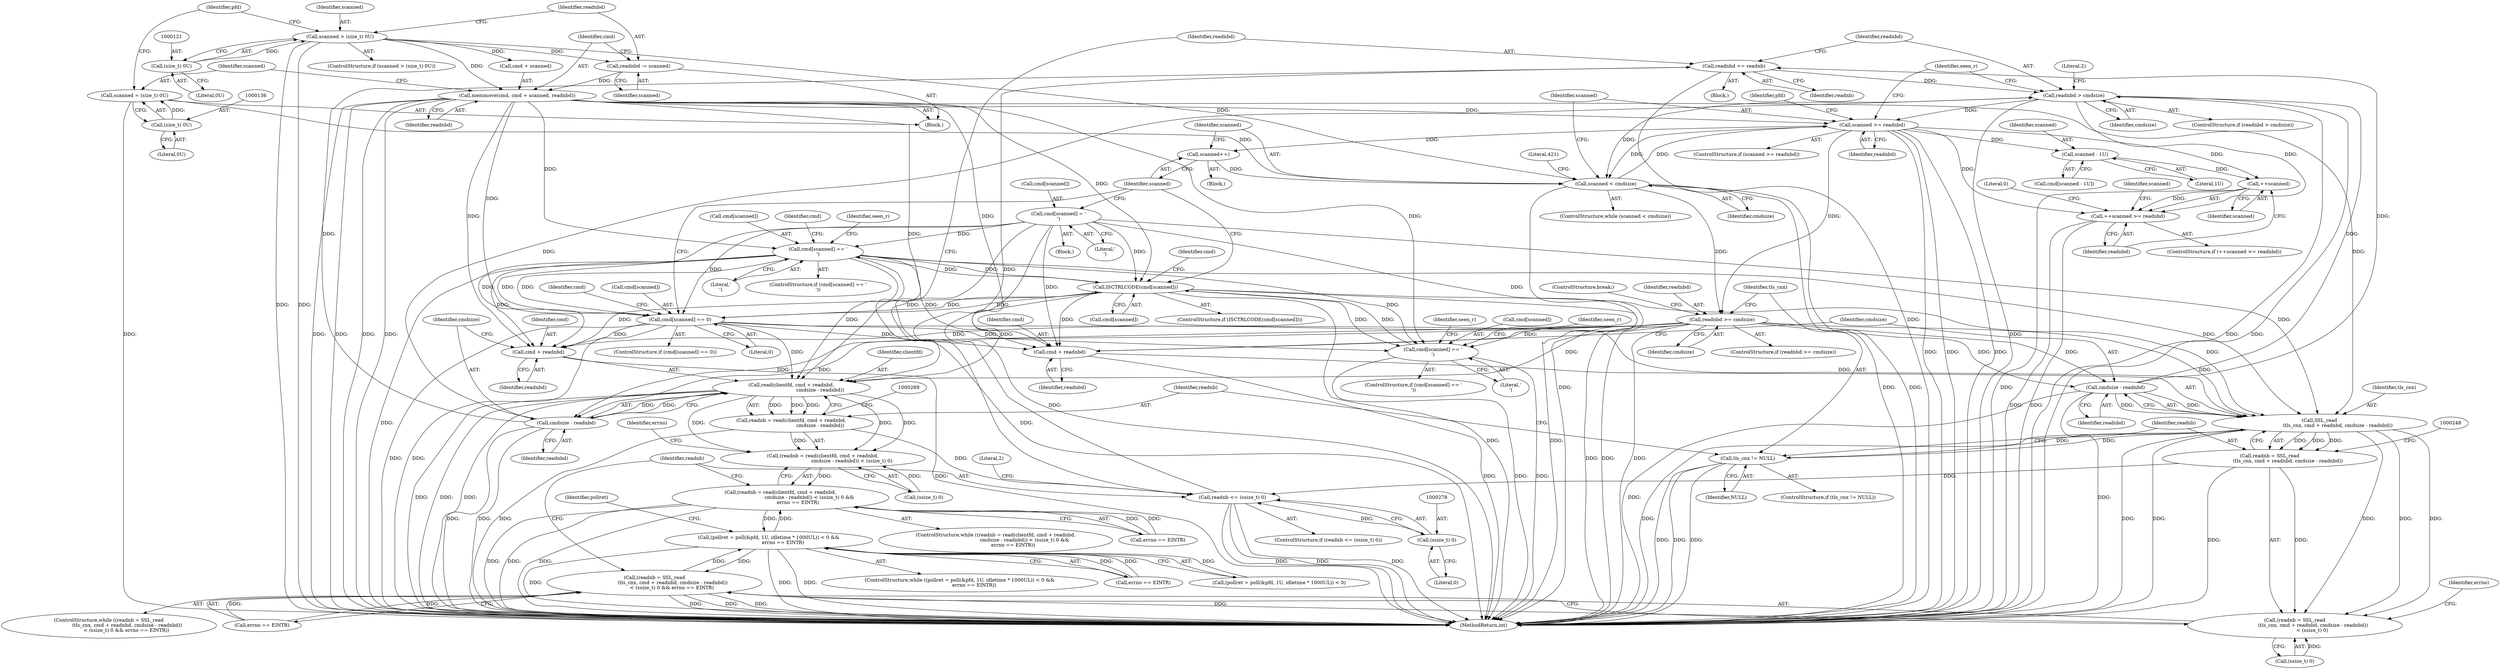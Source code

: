 digraph "0_pure-ftpd_65c4d4ad331e94661de763e9b5304d28698999c4_0@API" {
"1000284" [label="(Call,readnbd += readnb)"];
"1000275" [label="(Call,readnb <= (ssize_t) 0)"];
"1000258" [label="(Call,readnb = read(clientfd, cmd + readnbd,\n                                      cmdsize - readnbd))"];
"1000260" [label="(Call,read(clientfd, cmd + readnbd,\n                                      cmdsize - readnbd))"];
"1000368" [label="(Call,cmd[scanned] = '\n')"];
"1000351" [label="(Call,cmd[scanned] == '\r')"];
"1000127" [label="(Call,memmove(cmd, cmd + scanned, readnbd))"];
"1000118" [label="(Call,scanned > (size_t) 0U)"];
"1000120" [label="(Call,(size_t) 0U)"];
"1000124" [label="(Call,readnbd -= scanned)"];
"1000345" [label="(Call,ISCTRLCODE(cmd[scanned]))"];
"1000301" [label="(Call,cmd[scanned] == '\n')"];
"1000362" [label="(Call,cmd[scanned] == 0)"];
"1000224" [label="(Call,readnbd >= cmdsize)"];
"1000158" [label="(Call,scanned >= readnbd)"];
"1000153" [label="(Call,scanned < cmdsize)"];
"1000133" [label="(Call,scanned = (size_t) 0U)"];
"1000135" [label="(Call,(size_t) 0U)"];
"1000373" [label="(Call,scanned++)"];
"1000288" [label="(Call,readnbd > cmdsize)"];
"1000284" [label="(Call,readnbd += readnb)"];
"1000265" [label="(Call,cmdsize - readnbd)"];
"1000244" [label="(Call,cmdsize - readnbd)"];
"1000237" [label="(Call,readnb = SSL_read\n                        (tls_cnx, cmd + readnbd, cmdsize - readnbd))"];
"1000239" [label="(Call,SSL_read\n                        (tls_cnx, cmd + readnbd, cmdsize - readnbd))"];
"1000230" [label="(Call,tls_cnx != NULL)"];
"1000277" [label="(Call,(ssize_t) 0)"];
"1000236" [label="(Call,(readnb = SSL_read\n                        (tls_cnx, cmd + readnbd, cmdsize - readnbd))\n                       < (ssize_t) 0)"];
"1000235" [label="(Call,(readnb = SSL_read\n                        (tls_cnx, cmd + readnbd, cmdsize - readnbd))\n                       < (ssize_t) 0 && errno == EINTR)"];
"1000168" [label="(Call,(pollret = poll(&pfd, 1U, idletime * 1000UL)) < 0 &&\n                   errno == EINTR)"];
"1000256" [label="(Call,(readnb = read(clientfd, cmd + readnbd,\n                                      cmdsize - readnbd)) < (ssize_t) 0 &&\n                       errno == EINTR)"];
"1000241" [label="(Call,cmd + readnbd)"];
"1000257" [label="(Call,(readnb = read(clientfd, cmd + readnbd,\n                                      cmdsize - readnbd)) < (ssize_t) 0)"];
"1000262" [label="(Call,cmd + readnbd)"];
"1000315" [label="(Call,scanned - 1U)"];
"1000328" [label="(Call,++scanned)"];
"1000327" [label="(Call,++scanned >= readnbd)"];
"1000345" [label="(Call,ISCTRLCODE(cmd[scanned]))"];
"1000340" [label="(Literal,0)"];
"1000276" [label="(Identifier,readnb)"];
"1000225" [label="(Identifier,readnbd)"];
"1000132" [label="(Identifier,readnbd)"];
"1000234" [label="(ControlStructure,while ((readnb = SSL_read\n                        (tls_cnx, cmd + readnbd, cmdsize - readnbd))\n                       < (ssize_t) 0 && errno == EINTR))"];
"1000268" [label="(Call,(ssize_t) 0)"];
"1000180" [label="(Call,errno == EINTR)"];
"1000251" [label="(Identifier,errno)"];
"1000351" [label="(Call,cmd[scanned] == '\r')"];
"1000122" [label="(Literal,0U)"];
"1000271" [label="(Call,errno == EINTR)"];
"1000242" [label="(Identifier,cmd)"];
"1000137" [label="(Literal,0U)"];
"1000263" [label="(Identifier,cmd)"];
"1000260" [label="(Call,read(clientfd, cmd + readnbd,\n                                      cmdsize - readnbd))"];
"1000355" [label="(Literal,'\r')"];
"1000262" [label="(Call,cmd + readnbd)"];
"1000256" [label="(Call,(readnb = read(clientfd, cmd + readnbd,\n                                      cmdsize - readnbd)) < (ssize_t) 0 &&\n                       errno == EINTR)"];
"1000226" [label="(Identifier,cmdsize)"];
"1000275" [label="(Call,readnb <= (ssize_t) 0)"];
"1000285" [label="(Identifier,readnbd)"];
"1000224" [label="(Call,readnbd >= cmdsize)"];
"1000154" [label="(Identifier,scanned)"];
"1000152" [label="(ControlStructure,while (scanned < cmdsize))"];
"1000368" [label="(Call,cmd[scanned] = '\n')"];
"1000361" [label="(ControlStructure,if (cmd[scanned] == 0))"];
"1000246" [label="(Identifier,readnbd)"];
"1000243" [label="(Identifier,readnbd)"];
"1000367" [label="(Block,)"];
"1000316" [label="(Identifier,scanned)"];
"1000240" [label="(Identifier,tls_cnx)"];
"1000309" [label="(Identifier,seen_r)"];
"1000247" [label="(Call,(ssize_t) 0)"];
"1000362" [label="(Call,cmd[scanned] == 0)"];
"1000279" [label="(Literal,0)"];
"1000289" [label="(Identifier,readnbd)"];
"1000342" [label="(Identifier,seen_r)"];
"1000126" [label="(Identifier,scanned)"];
"1000313" [label="(Call,cmd[scanned - 1U])"];
"1000372" [label="(Literal,'\n')"];
"1000239" [label="(Call,SSL_read\n                        (tls_cnx, cmd + readnbd, cmdsize - readnbd))"];
"1000326" [label="(ControlStructure,if (++scanned >= readnbd))"];
"1000168" [label="(Call,(pollret = poll(&pfd, 1U, idletime * 1000UL)) < 0 &&\n                   errno == EINTR)"];
"1000161" [label="(Block,)"];
"1000286" [label="(Identifier,readnb)"];
"1000156" [label="(Block,)"];
"1000133" [label="(Call,scanned = (size_t) 0U)"];
"1000370" [label="(Identifier,cmd)"];
"1000315" [label="(Call,scanned - 1U)"];
"1000267" [label="(Identifier,readnbd)"];
"1000374" [label="(Identifier,scanned)"];
"1000155" [label="(Identifier,cmdsize)"];
"1000250" [label="(Call,errno == EINTR)"];
"1000350" [label="(ControlStructure,if (cmd[scanned] == '\r'))"];
"1000297" [label="(Identifier,seen_r)"];
"1000328" [label="(Call,++scanned)"];
"1000125" [label="(Identifier,readnbd)"];
"1000327" [label="(Call,++scanned >= readnbd)"];
"1000333" [label="(Identifier,scanned)"];
"1000153" [label="(Call,scanned < cmdsize)"];
"1000228" [label="(ControlStructure,break;)"];
"1000236" [label="(Call,(readnb = SSL_read\n                        (tls_cnx, cmd + readnbd, cmdsize - readnbd))\n                       < (ssize_t) 0)"];
"1000277" [label="(Call,(ssize_t) 0)"];
"1000230" [label="(Call,tls_cnx != NULL)"];
"1000124" [label="(Call,readnbd -= scanned)"];
"1000294" [label="(Literal,2)"];
"1000158" [label="(Call,scanned >= readnbd)"];
"1000305" [label="(Literal,'\n')"];
"1000363" [label="(Call,cmd[scanned])"];
"1000232" [label="(Identifier,NULL)"];
"1000274" [label="(ControlStructure,if (readnb <= (ssize_t) 0))"];
"1000358" [label="(Identifier,seen_r)"];
"1000164" [label="(Identifier,pfd)"];
"1000140" [label="(Identifier,pfd)"];
"1000245" [label="(Identifier,cmdsize)"];
"1000266" [label="(Identifier,cmdsize)"];
"1000235" [label="(Call,(readnb = SSL_read\n                        (tls_cnx, cmd + readnbd, cmdsize - readnbd))\n                       < (ssize_t) 0 && errno == EINTR)"];
"1000129" [label="(Call,cmd + scanned)"];
"1000238" [label="(Identifier,readnb)"];
"1000118" [label="(Call,scanned > (size_t) 0U)"];
"1000135" [label="(Call,(size_t) 0U)"];
"1000376" [label="(Literal,421)"];
"1000261" [label="(Identifier,clientfd)"];
"1000353" [label="(Identifier,cmd)"];
"1000369" [label="(Call,cmd[scanned])"];
"1000119" [label="(Identifier,scanned)"];
"1000120" [label="(Call,(size_t) 0U)"];
"1000264" [label="(Identifier,readnbd)"];
"1000244" [label="(Call,cmdsize - readnbd)"];
"1000117" [label="(ControlStructure,if (scanned > (size_t) 0U))"];
"1000229" [label="(ControlStructure,if (tls_cnx != NULL))"];
"1000272" [label="(Identifier,errno)"];
"1000300" [label="(ControlStructure,if (cmd[scanned] == '\n'))"];
"1000128" [label="(Identifier,cmd)"];
"1000258" [label="(Call,readnb = read(clientfd, cmd + readnbd,\n                                      cmdsize - readnbd))"];
"1000283" [label="(Literal,2)"];
"1000160" [label="(Identifier,readnbd)"];
"1000241" [label="(Call,cmd + readnbd)"];
"1000301" [label="(Call,cmd[scanned] == '\n')"];
"1000346" [label="(Call,cmd[scanned])"];
"1000223" [label="(ControlStructure,if (readnbd >= cmdsize))"];
"1000381" [label="(MethodReturn,int)"];
"1000185" [label="(Identifier,pollret)"];
"1000330" [label="(Identifier,readnbd)"];
"1000157" [label="(ControlStructure,if (scanned >= readnbd))"];
"1000288" [label="(Call,readnbd > cmdsize)"];
"1000329" [label="(Identifier,scanned)"];
"1000290" [label="(Identifier,cmdsize)"];
"1000373" [label="(Call,scanned++)"];
"1000352" [label="(Call,cmd[scanned])"];
"1000255" [label="(ControlStructure,while ((readnb = read(clientfd, cmd + readnbd,\n                                      cmdsize - readnbd)) < (ssize_t) 0 &&\n                       errno == EINTR))"];
"1000231" [label="(Identifier,tls_cnx)"];
"1000317" [label="(Literal,1U)"];
"1000265" [label="(Call,cmdsize - readnbd)"];
"1000169" [label="(Call,(pollret = poll(&pfd, 1U, idletime * 1000UL)) < 0)"];
"1000259" [label="(Identifier,readnb)"];
"1000284" [label="(Call,readnbd += readnb)"];
"1000237" [label="(Call,readnb = SSL_read\n                        (tls_cnx, cmd + readnbd, cmdsize - readnbd))"];
"1000159" [label="(Identifier,scanned)"];
"1000344" [label="(ControlStructure,if (ISCTRLCODE(cmd[scanned])))"];
"1000127" [label="(Call,memmove(cmd, cmd + scanned, readnbd))"];
"1000123" [label="(Block,)"];
"1000302" [label="(Call,cmd[scanned])"];
"1000366" [label="(Literal,0)"];
"1000257" [label="(Call,(readnb = read(clientfd, cmd + readnbd,\n                                      cmdsize - readnbd)) < (ssize_t) 0)"];
"1000287" [label="(ControlStructure,if (readnbd > cmdsize))"];
"1000167" [label="(ControlStructure,while ((pollret = poll(&pfd, 1U, idletime * 1000UL)) < 0 &&\n                   errno == EINTR))"];
"1000364" [label="(Identifier,cmd)"];
"1000134" [label="(Identifier,scanned)"];
"1000284" -> "1000161"  [label="AST: "];
"1000284" -> "1000286"  [label="CFG: "];
"1000285" -> "1000284"  [label="AST: "];
"1000286" -> "1000284"  [label="AST: "];
"1000289" -> "1000284"  [label="CFG: "];
"1000284" -> "1000381"  [label="DDG: "];
"1000275" -> "1000284"  [label="DDG: "];
"1000265" -> "1000284"  [label="DDG: "];
"1000244" -> "1000284"  [label="DDG: "];
"1000284" -> "1000288"  [label="DDG: "];
"1000275" -> "1000274"  [label="AST: "];
"1000275" -> "1000277"  [label="CFG: "];
"1000276" -> "1000275"  [label="AST: "];
"1000277" -> "1000275"  [label="AST: "];
"1000283" -> "1000275"  [label="CFG: "];
"1000285" -> "1000275"  [label="CFG: "];
"1000275" -> "1000381"  [label="DDG: "];
"1000275" -> "1000381"  [label="DDG: "];
"1000275" -> "1000381"  [label="DDG: "];
"1000258" -> "1000275"  [label="DDG: "];
"1000237" -> "1000275"  [label="DDG: "];
"1000277" -> "1000275"  [label="DDG: "];
"1000258" -> "1000257"  [label="AST: "];
"1000258" -> "1000260"  [label="CFG: "];
"1000259" -> "1000258"  [label="AST: "];
"1000260" -> "1000258"  [label="AST: "];
"1000269" -> "1000258"  [label="CFG: "];
"1000258" -> "1000381"  [label="DDG: "];
"1000258" -> "1000257"  [label="DDG: "];
"1000260" -> "1000258"  [label="DDG: "];
"1000260" -> "1000258"  [label="DDG: "];
"1000260" -> "1000258"  [label="DDG: "];
"1000260" -> "1000265"  [label="CFG: "];
"1000261" -> "1000260"  [label="AST: "];
"1000262" -> "1000260"  [label="AST: "];
"1000265" -> "1000260"  [label="AST: "];
"1000260" -> "1000381"  [label="DDG: "];
"1000260" -> "1000381"  [label="DDG: "];
"1000260" -> "1000381"  [label="DDG: "];
"1000260" -> "1000257"  [label="DDG: "];
"1000260" -> "1000257"  [label="DDG: "];
"1000260" -> "1000257"  [label="DDG: "];
"1000368" -> "1000260"  [label="DDG: "];
"1000351" -> "1000260"  [label="DDG: "];
"1000362" -> "1000260"  [label="DDG: "];
"1000127" -> "1000260"  [label="DDG: "];
"1000345" -> "1000260"  [label="DDG: "];
"1000224" -> "1000260"  [label="DDG: "];
"1000265" -> "1000260"  [label="DDG: "];
"1000265" -> "1000260"  [label="DDG: "];
"1000368" -> "1000367"  [label="AST: "];
"1000368" -> "1000372"  [label="CFG: "];
"1000369" -> "1000368"  [label="AST: "];
"1000372" -> "1000368"  [label="AST: "];
"1000374" -> "1000368"  [label="CFG: "];
"1000368" -> "1000381"  [label="DDG: "];
"1000368" -> "1000239"  [label="DDG: "];
"1000368" -> "1000241"  [label="DDG: "];
"1000368" -> "1000262"  [label="DDG: "];
"1000368" -> "1000301"  [label="DDG: "];
"1000368" -> "1000345"  [label="DDG: "];
"1000368" -> "1000351"  [label="DDG: "];
"1000368" -> "1000362"  [label="DDG: "];
"1000351" -> "1000350"  [label="AST: "];
"1000351" -> "1000355"  [label="CFG: "];
"1000352" -> "1000351"  [label="AST: "];
"1000355" -> "1000351"  [label="AST: "];
"1000358" -> "1000351"  [label="CFG: "];
"1000364" -> "1000351"  [label="CFG: "];
"1000351" -> "1000381"  [label="DDG: "];
"1000351" -> "1000381"  [label="DDG: "];
"1000351" -> "1000239"  [label="DDG: "];
"1000351" -> "1000241"  [label="DDG: "];
"1000351" -> "1000262"  [label="DDG: "];
"1000351" -> "1000301"  [label="DDG: "];
"1000351" -> "1000345"  [label="DDG: "];
"1000127" -> "1000351"  [label="DDG: "];
"1000345" -> "1000351"  [label="DDG: "];
"1000362" -> "1000351"  [label="DDG: "];
"1000351" -> "1000362"  [label="DDG: "];
"1000127" -> "1000123"  [label="AST: "];
"1000127" -> "1000132"  [label="CFG: "];
"1000128" -> "1000127"  [label="AST: "];
"1000129" -> "1000127"  [label="AST: "];
"1000132" -> "1000127"  [label="AST: "];
"1000134" -> "1000127"  [label="CFG: "];
"1000127" -> "1000381"  [label="DDG: "];
"1000127" -> "1000381"  [label="DDG: "];
"1000127" -> "1000381"  [label="DDG: "];
"1000127" -> "1000381"  [label="DDG: "];
"1000118" -> "1000127"  [label="DDG: "];
"1000124" -> "1000127"  [label="DDG: "];
"1000127" -> "1000158"  [label="DDG: "];
"1000127" -> "1000239"  [label="DDG: "];
"1000127" -> "1000241"  [label="DDG: "];
"1000127" -> "1000262"  [label="DDG: "];
"1000127" -> "1000301"  [label="DDG: "];
"1000127" -> "1000345"  [label="DDG: "];
"1000127" -> "1000362"  [label="DDG: "];
"1000118" -> "1000117"  [label="AST: "];
"1000118" -> "1000120"  [label="CFG: "];
"1000119" -> "1000118"  [label="AST: "];
"1000120" -> "1000118"  [label="AST: "];
"1000125" -> "1000118"  [label="CFG: "];
"1000140" -> "1000118"  [label="CFG: "];
"1000118" -> "1000381"  [label="DDG: "];
"1000118" -> "1000381"  [label="DDG: "];
"1000120" -> "1000118"  [label="DDG: "];
"1000118" -> "1000124"  [label="DDG: "];
"1000118" -> "1000129"  [label="DDG: "];
"1000118" -> "1000153"  [label="DDG: "];
"1000120" -> "1000122"  [label="CFG: "];
"1000121" -> "1000120"  [label="AST: "];
"1000122" -> "1000120"  [label="AST: "];
"1000124" -> "1000123"  [label="AST: "];
"1000124" -> "1000126"  [label="CFG: "];
"1000125" -> "1000124"  [label="AST: "];
"1000126" -> "1000124"  [label="AST: "];
"1000128" -> "1000124"  [label="CFG: "];
"1000345" -> "1000344"  [label="AST: "];
"1000345" -> "1000346"  [label="CFG: "];
"1000346" -> "1000345"  [label="AST: "];
"1000353" -> "1000345"  [label="CFG: "];
"1000374" -> "1000345"  [label="CFG: "];
"1000345" -> "1000381"  [label="DDG: "];
"1000345" -> "1000381"  [label="DDG: "];
"1000345" -> "1000239"  [label="DDG: "];
"1000345" -> "1000241"  [label="DDG: "];
"1000345" -> "1000262"  [label="DDG: "];
"1000345" -> "1000301"  [label="DDG: "];
"1000301" -> "1000345"  [label="DDG: "];
"1000362" -> "1000345"  [label="DDG: "];
"1000345" -> "1000362"  [label="DDG: "];
"1000301" -> "1000300"  [label="AST: "];
"1000301" -> "1000305"  [label="CFG: "];
"1000302" -> "1000301"  [label="AST: "];
"1000305" -> "1000301"  [label="AST: "];
"1000309" -> "1000301"  [label="CFG: "];
"1000342" -> "1000301"  [label="CFG: "];
"1000301" -> "1000381"  [label="DDG: "];
"1000301" -> "1000381"  [label="DDG: "];
"1000362" -> "1000301"  [label="DDG: "];
"1000362" -> "1000361"  [label="AST: "];
"1000362" -> "1000366"  [label="CFG: "];
"1000363" -> "1000362"  [label="AST: "];
"1000366" -> "1000362"  [label="AST: "];
"1000370" -> "1000362"  [label="CFG: "];
"1000374" -> "1000362"  [label="CFG: "];
"1000362" -> "1000381"  [label="DDG: "];
"1000362" -> "1000381"  [label="DDG: "];
"1000362" -> "1000239"  [label="DDG: "];
"1000362" -> "1000241"  [label="DDG: "];
"1000362" -> "1000262"  [label="DDG: "];
"1000224" -> "1000223"  [label="AST: "];
"1000224" -> "1000226"  [label="CFG: "];
"1000225" -> "1000224"  [label="AST: "];
"1000226" -> "1000224"  [label="AST: "];
"1000228" -> "1000224"  [label="CFG: "];
"1000231" -> "1000224"  [label="CFG: "];
"1000224" -> "1000381"  [label="DDG: "];
"1000224" -> "1000381"  [label="DDG: "];
"1000224" -> "1000381"  [label="DDG: "];
"1000158" -> "1000224"  [label="DDG: "];
"1000153" -> "1000224"  [label="DDG: "];
"1000224" -> "1000239"  [label="DDG: "];
"1000224" -> "1000241"  [label="DDG: "];
"1000224" -> "1000244"  [label="DDG: "];
"1000224" -> "1000244"  [label="DDG: "];
"1000224" -> "1000262"  [label="DDG: "];
"1000224" -> "1000265"  [label="DDG: "];
"1000224" -> "1000265"  [label="DDG: "];
"1000158" -> "1000157"  [label="AST: "];
"1000158" -> "1000160"  [label="CFG: "];
"1000159" -> "1000158"  [label="AST: "];
"1000160" -> "1000158"  [label="AST: "];
"1000164" -> "1000158"  [label="CFG: "];
"1000297" -> "1000158"  [label="CFG: "];
"1000158" -> "1000381"  [label="DDG: "];
"1000158" -> "1000381"  [label="DDG: "];
"1000158" -> "1000381"  [label="DDG: "];
"1000158" -> "1000153"  [label="DDG: "];
"1000153" -> "1000158"  [label="DDG: "];
"1000288" -> "1000158"  [label="DDG: "];
"1000158" -> "1000315"  [label="DDG: "];
"1000158" -> "1000328"  [label="DDG: "];
"1000158" -> "1000327"  [label="DDG: "];
"1000158" -> "1000373"  [label="DDG: "];
"1000153" -> "1000152"  [label="AST: "];
"1000153" -> "1000155"  [label="CFG: "];
"1000154" -> "1000153"  [label="AST: "];
"1000155" -> "1000153"  [label="AST: "];
"1000159" -> "1000153"  [label="CFG: "];
"1000376" -> "1000153"  [label="CFG: "];
"1000153" -> "1000381"  [label="DDG: "];
"1000153" -> "1000381"  [label="DDG: "];
"1000153" -> "1000381"  [label="DDG: "];
"1000133" -> "1000153"  [label="DDG: "];
"1000373" -> "1000153"  [label="DDG: "];
"1000288" -> "1000153"  [label="DDG: "];
"1000133" -> "1000123"  [label="AST: "];
"1000133" -> "1000135"  [label="CFG: "];
"1000134" -> "1000133"  [label="AST: "];
"1000135" -> "1000133"  [label="AST: "];
"1000140" -> "1000133"  [label="CFG: "];
"1000133" -> "1000381"  [label="DDG: "];
"1000135" -> "1000133"  [label="DDG: "];
"1000135" -> "1000137"  [label="CFG: "];
"1000136" -> "1000135"  [label="AST: "];
"1000137" -> "1000135"  [label="AST: "];
"1000373" -> "1000156"  [label="AST: "];
"1000373" -> "1000374"  [label="CFG: "];
"1000374" -> "1000373"  [label="AST: "];
"1000154" -> "1000373"  [label="CFG: "];
"1000288" -> "1000287"  [label="AST: "];
"1000288" -> "1000290"  [label="CFG: "];
"1000289" -> "1000288"  [label="AST: "];
"1000290" -> "1000288"  [label="AST: "];
"1000294" -> "1000288"  [label="CFG: "];
"1000297" -> "1000288"  [label="CFG: "];
"1000288" -> "1000381"  [label="DDG: "];
"1000288" -> "1000381"  [label="DDG: "];
"1000288" -> "1000381"  [label="DDG: "];
"1000265" -> "1000288"  [label="DDG: "];
"1000244" -> "1000288"  [label="DDG: "];
"1000288" -> "1000327"  [label="DDG: "];
"1000265" -> "1000267"  [label="CFG: "];
"1000266" -> "1000265"  [label="AST: "];
"1000267" -> "1000265"  [label="AST: "];
"1000265" -> "1000381"  [label="DDG: "];
"1000265" -> "1000381"  [label="DDG: "];
"1000244" -> "1000239"  [label="AST: "];
"1000244" -> "1000246"  [label="CFG: "];
"1000245" -> "1000244"  [label="AST: "];
"1000246" -> "1000244"  [label="AST: "];
"1000239" -> "1000244"  [label="CFG: "];
"1000244" -> "1000381"  [label="DDG: "];
"1000244" -> "1000381"  [label="DDG: "];
"1000244" -> "1000239"  [label="DDG: "];
"1000244" -> "1000239"  [label="DDG: "];
"1000237" -> "1000236"  [label="AST: "];
"1000237" -> "1000239"  [label="CFG: "];
"1000238" -> "1000237"  [label="AST: "];
"1000239" -> "1000237"  [label="AST: "];
"1000248" -> "1000237"  [label="CFG: "];
"1000237" -> "1000381"  [label="DDG: "];
"1000237" -> "1000236"  [label="DDG: "];
"1000239" -> "1000237"  [label="DDG: "];
"1000239" -> "1000237"  [label="DDG: "];
"1000239" -> "1000237"  [label="DDG: "];
"1000240" -> "1000239"  [label="AST: "];
"1000241" -> "1000239"  [label="AST: "];
"1000239" -> "1000381"  [label="DDG: "];
"1000239" -> "1000381"  [label="DDG: "];
"1000239" -> "1000381"  [label="DDG: "];
"1000239" -> "1000230"  [label="DDG: "];
"1000239" -> "1000236"  [label="DDG: "];
"1000239" -> "1000236"  [label="DDG: "];
"1000239" -> "1000236"  [label="DDG: "];
"1000230" -> "1000239"  [label="DDG: "];
"1000230" -> "1000229"  [label="AST: "];
"1000230" -> "1000232"  [label="CFG: "];
"1000231" -> "1000230"  [label="AST: "];
"1000232" -> "1000230"  [label="AST: "];
"1000238" -> "1000230"  [label="CFG: "];
"1000259" -> "1000230"  [label="CFG: "];
"1000230" -> "1000381"  [label="DDG: "];
"1000230" -> "1000381"  [label="DDG: "];
"1000230" -> "1000381"  [label="DDG: "];
"1000277" -> "1000279"  [label="CFG: "];
"1000278" -> "1000277"  [label="AST: "];
"1000279" -> "1000277"  [label="AST: "];
"1000236" -> "1000235"  [label="AST: "];
"1000236" -> "1000247"  [label="CFG: "];
"1000247" -> "1000236"  [label="AST: "];
"1000251" -> "1000236"  [label="CFG: "];
"1000235" -> "1000236"  [label="CFG: "];
"1000236" -> "1000235"  [label="DDG: "];
"1000247" -> "1000236"  [label="DDG: "];
"1000235" -> "1000234"  [label="AST: "];
"1000235" -> "1000250"  [label="CFG: "];
"1000250" -> "1000235"  [label="AST: "];
"1000276" -> "1000235"  [label="CFG: "];
"1000235" -> "1000381"  [label="DDG: "];
"1000235" -> "1000381"  [label="DDG: "];
"1000235" -> "1000381"  [label="DDG: "];
"1000235" -> "1000168"  [label="DDG: "];
"1000250" -> "1000235"  [label="DDG: "];
"1000250" -> "1000235"  [label="DDG: "];
"1000168" -> "1000235"  [label="DDG: "];
"1000168" -> "1000167"  [label="AST: "];
"1000168" -> "1000169"  [label="CFG: "];
"1000168" -> "1000180"  [label="CFG: "];
"1000169" -> "1000168"  [label="AST: "];
"1000180" -> "1000168"  [label="AST: "];
"1000185" -> "1000168"  [label="CFG: "];
"1000168" -> "1000381"  [label="DDG: "];
"1000168" -> "1000381"  [label="DDG: "];
"1000168" -> "1000381"  [label="DDG: "];
"1000169" -> "1000168"  [label="DDG: "];
"1000256" -> "1000168"  [label="DDG: "];
"1000180" -> "1000168"  [label="DDG: "];
"1000180" -> "1000168"  [label="DDG: "];
"1000168" -> "1000256"  [label="DDG: "];
"1000256" -> "1000255"  [label="AST: "];
"1000256" -> "1000257"  [label="CFG: "];
"1000256" -> "1000271"  [label="CFG: "];
"1000257" -> "1000256"  [label="AST: "];
"1000271" -> "1000256"  [label="AST: "];
"1000276" -> "1000256"  [label="CFG: "];
"1000256" -> "1000381"  [label="DDG: "];
"1000256" -> "1000381"  [label="DDG: "];
"1000256" -> "1000381"  [label="DDG: "];
"1000257" -> "1000256"  [label="DDG: "];
"1000271" -> "1000256"  [label="DDG: "];
"1000271" -> "1000256"  [label="DDG: "];
"1000241" -> "1000243"  [label="CFG: "];
"1000242" -> "1000241"  [label="AST: "];
"1000243" -> "1000241"  [label="AST: "];
"1000245" -> "1000241"  [label="CFG: "];
"1000241" -> "1000381"  [label="DDG: "];
"1000257" -> "1000268"  [label="CFG: "];
"1000268" -> "1000257"  [label="AST: "];
"1000272" -> "1000257"  [label="CFG: "];
"1000268" -> "1000257"  [label="DDG: "];
"1000262" -> "1000264"  [label="CFG: "];
"1000263" -> "1000262"  [label="AST: "];
"1000264" -> "1000262"  [label="AST: "];
"1000266" -> "1000262"  [label="CFG: "];
"1000262" -> "1000381"  [label="DDG: "];
"1000315" -> "1000313"  [label="AST: "];
"1000315" -> "1000317"  [label="CFG: "];
"1000316" -> "1000315"  [label="AST: "];
"1000317" -> "1000315"  [label="AST: "];
"1000313" -> "1000315"  [label="CFG: "];
"1000315" -> "1000328"  [label="DDG: "];
"1000328" -> "1000327"  [label="AST: "];
"1000328" -> "1000329"  [label="CFG: "];
"1000329" -> "1000328"  [label="AST: "];
"1000330" -> "1000328"  [label="CFG: "];
"1000328" -> "1000381"  [label="DDG: "];
"1000328" -> "1000327"  [label="DDG: "];
"1000327" -> "1000326"  [label="AST: "];
"1000327" -> "1000330"  [label="CFG: "];
"1000330" -> "1000327"  [label="AST: "];
"1000333" -> "1000327"  [label="CFG: "];
"1000340" -> "1000327"  [label="CFG: "];
"1000327" -> "1000381"  [label="DDG: "];
"1000327" -> "1000381"  [label="DDG: "];
}
